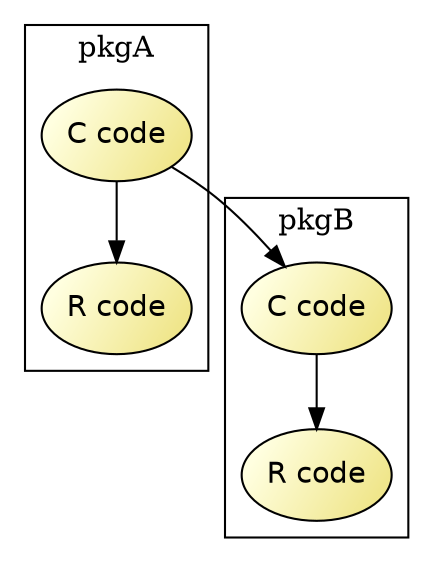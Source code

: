 digraph D {
  compound=true;

  node [shape = ellipse,
      style = filled,
      fixedsize=true,
      width=1,
      height=0.618,
      fontsize=14,
      fillcolor = "lightyellow:khaki",
      gradientangle=315,
      fontname="Helvetica"]
  ar [label = "R code"];
  ac [label = "C code"];
  br [label = "R code"];
  bc [label = "C code"];

  edge [color = black,
       arrowname = vee,
       fontname="Helvetica",
       fontsize=10]

  /* to be visually separated, subgraphs must be prefixed with cluster_ */
  /* and only the DOT and FDP layout seem to support subgraphs */
  subgraph cluster_pkgA {
    label = "pkgA";
    ac -> ar;
  }
  subgraph cluster_pkgB {
    label = "pkgB";
    bc -> br;
  }

  ac -> bc;
}
